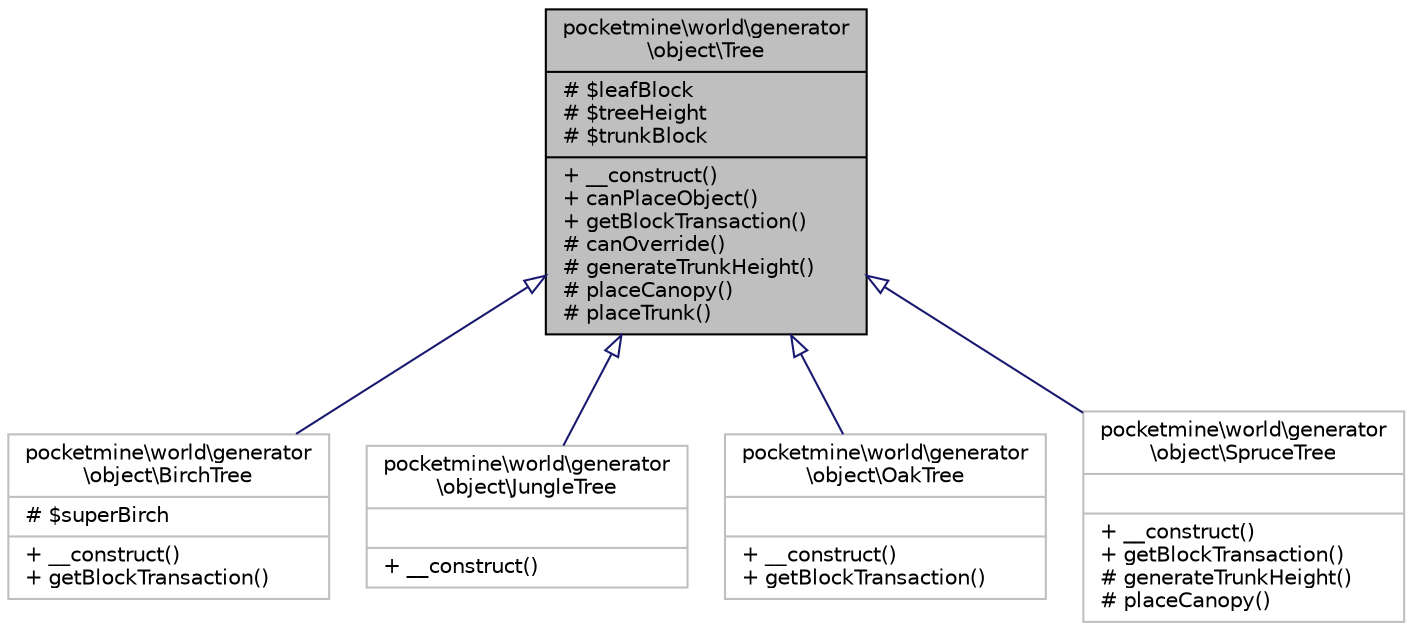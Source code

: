 digraph "pocketmine\world\generator\object\Tree"
{
 // INTERACTIVE_SVG=YES
 // LATEX_PDF_SIZE
  edge [fontname="Helvetica",fontsize="10",labelfontname="Helvetica",labelfontsize="10"];
  node [fontname="Helvetica",fontsize="10",shape=record];
  Node1 [label="{pocketmine\\world\\generator\l\\object\\Tree\n|# $leafBlock\l# $treeHeight\l# $trunkBlock\l|+ __construct()\l+ canPlaceObject()\l+ getBlockTransaction()\l# canOverride()\l# generateTrunkHeight()\l# placeCanopy()\l# placeTrunk()\l}",height=0.2,width=0.4,color="black", fillcolor="grey75", style="filled", fontcolor="black",tooltip=" "];
  Node1 -> Node2 [dir="back",color="midnightblue",fontsize="10",style="solid",arrowtail="onormal",fontname="Helvetica"];
  Node2 [label="{pocketmine\\world\\generator\l\\object\\BirchTree\n|# $superBirch\l|+ __construct()\l+ getBlockTransaction()\l}",height=0.2,width=0.4,color="grey75", fillcolor="white", style="filled",URL="$d6/d75/classpocketmine_1_1world_1_1generator_1_1object_1_1_birch_tree.html",tooltip=" "];
  Node1 -> Node3 [dir="back",color="midnightblue",fontsize="10",style="solid",arrowtail="onormal",fontname="Helvetica"];
  Node3 [label="{pocketmine\\world\\generator\l\\object\\JungleTree\n||+ __construct()\l}",height=0.2,width=0.4,color="grey75", fillcolor="white", style="filled",URL="$dc/ded/classpocketmine_1_1world_1_1generator_1_1object_1_1_jungle_tree.html",tooltip=" "];
  Node1 -> Node4 [dir="back",color="midnightblue",fontsize="10",style="solid",arrowtail="onormal",fontname="Helvetica"];
  Node4 [label="{pocketmine\\world\\generator\l\\object\\OakTree\n||+ __construct()\l+ getBlockTransaction()\l}",height=0.2,width=0.4,color="grey75", fillcolor="white", style="filled",URL="$d5/d61/classpocketmine_1_1world_1_1generator_1_1object_1_1_oak_tree.html",tooltip=" "];
  Node1 -> Node5 [dir="back",color="midnightblue",fontsize="10",style="solid",arrowtail="onormal",fontname="Helvetica"];
  Node5 [label="{pocketmine\\world\\generator\l\\object\\SpruceTree\n||+ __construct()\l+ getBlockTransaction()\l# generateTrunkHeight()\l# placeCanopy()\l}",height=0.2,width=0.4,color="grey75", fillcolor="white", style="filled",URL="$dd/dff/classpocketmine_1_1world_1_1generator_1_1object_1_1_spruce_tree.html",tooltip=" "];
}

